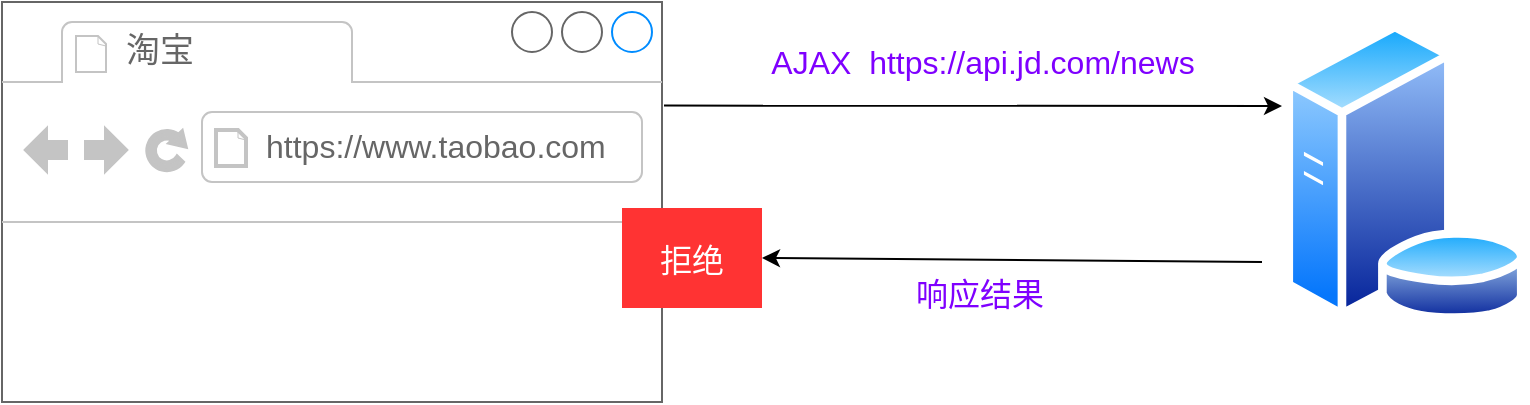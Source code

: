 <mxfile>
    <diagram id="M0NNZ3ZhVx-P_MAdW6C7" name="第 1 页">
        <mxGraphModel dx="1046" dy="701" grid="0" gridSize="10" guides="1" tooltips="1" connect="1" arrows="1" fold="1" page="0" pageScale="1" pageWidth="827" pageHeight="1169" math="0" shadow="0">
            <root>
                <mxCell id="0"/>
                <mxCell id="1" parent="0"/>
                <mxCell id="12" value="" style="strokeWidth=1;shadow=0;dashed=0;align=center;html=1;shape=mxgraph.mockup.containers.browserWindow;rSize=0;strokeColor=#666666;strokeColor2=#008cff;strokeColor3=#c4c4c4;mainText=,;recursiveResize=0;" vertex="1" parent="1">
                    <mxGeometry x="70" y="120" width="330" height="200" as="geometry"/>
                </mxCell>
                <mxCell id="13" value="淘宝" style="strokeWidth=1;shadow=0;dashed=0;align=center;html=1;shape=mxgraph.mockup.containers.anchor;fontSize=17;fontColor=#666666;align=left;" vertex="1" parent="12">
                    <mxGeometry x="60" y="12" width="110" height="26" as="geometry"/>
                </mxCell>
                <mxCell id="14" value="&lt;font style=&quot;font-size: 16px;&quot;&gt;https://www.taobao.com&lt;/font&gt;" style="strokeWidth=1;shadow=0;dashed=0;align=center;html=1;shape=mxgraph.mockup.containers.anchor;rSize=0;fontSize=17;fontColor=#666666;align=left;" vertex="1" parent="12">
                    <mxGeometry x="130" y="60" width="250" height="26" as="geometry"/>
                </mxCell>
                <mxCell id="15" value="" style="endArrow=classic;html=1;fontSize=16;exitX=1.003;exitY=0.259;exitDx=0;exitDy=0;exitPerimeter=0;" edge="1" parent="1" source="12">
                    <mxGeometry width="50" height="50" relative="1" as="geometry">
                        <mxPoint x="410" y="170" as="sourcePoint"/>
                        <mxPoint x="710" y="172" as="targetPoint"/>
                    </mxGeometry>
                </mxCell>
                <mxCell id="16" value="&lt;font style=&quot;font-size: 16px;&quot; color=&quot;#7f00ff&quot;&gt;AJAX&amp;nbsp; https://api.jd.com/news&lt;/font&gt;" style="text;html=1;align=center;verticalAlign=middle;resizable=0;points=[];autosize=1;strokeColor=none;fillColor=none;fontSize=16;" vertex="1" parent="1">
                    <mxGeometry x="440" y="135" width="240" height="30" as="geometry"/>
                </mxCell>
                <mxCell id="17" value="" style="aspect=fixed;perimeter=ellipsePerimeter;html=1;align=center;shadow=0;dashed=0;spacingTop=3;image;image=img/lib/active_directory/database_server.svg;fontSize=16;fontColor=#7F00FF;" vertex="1" parent="1">
                    <mxGeometry x="710" y="130" width="123" height="150" as="geometry"/>
                </mxCell>
                <mxCell id="18" value="" style="endArrow=classic;html=1;fontSize=16;fontColor=#7F00FF;entryX=1;entryY=0.5;entryDx=0;entryDy=0;" edge="1" parent="1" target="20">
                    <mxGeometry width="50" height="50" relative="1" as="geometry">
                        <mxPoint x="700" y="250" as="sourcePoint"/>
                        <mxPoint x="470" y="250" as="targetPoint"/>
                    </mxGeometry>
                </mxCell>
                <mxCell id="19" value="&lt;span style=&quot;color: rgb(127, 0, 255); font-family: Helvetica; font-size: 16px; font-style: normal; font-variant-ligatures: normal; font-variant-caps: normal; font-weight: 400; letter-spacing: normal; orphans: 2; text-align: center; text-indent: 0px; text-transform: none; widows: 2; word-spacing: 0px; -webkit-text-stroke-width: 0px; background-color: rgb(255, 255, 255); text-decoration-thickness: initial; text-decoration-style: initial; text-decoration-color: initial; float: none; display: inline !important;&quot;&gt;响应结果&lt;/span&gt;" style="text;whiteSpace=wrap;html=1;fontSize=16;fontColor=#7F00FF;" vertex="1" parent="1">
                    <mxGeometry x="525" y="250" width="70" height="40" as="geometry"/>
                </mxCell>
                <mxCell id="20" value="拒绝" style="fillColor=#FF3333;strokeColor=none;fontSize=16;fontColor=#FFFFFF;" vertex="1" parent="1">
                    <mxGeometry x="380" y="223" width="70" height="50" as="geometry"/>
                </mxCell>
            </root>
        </mxGraphModel>
    </diagram>
</mxfile>